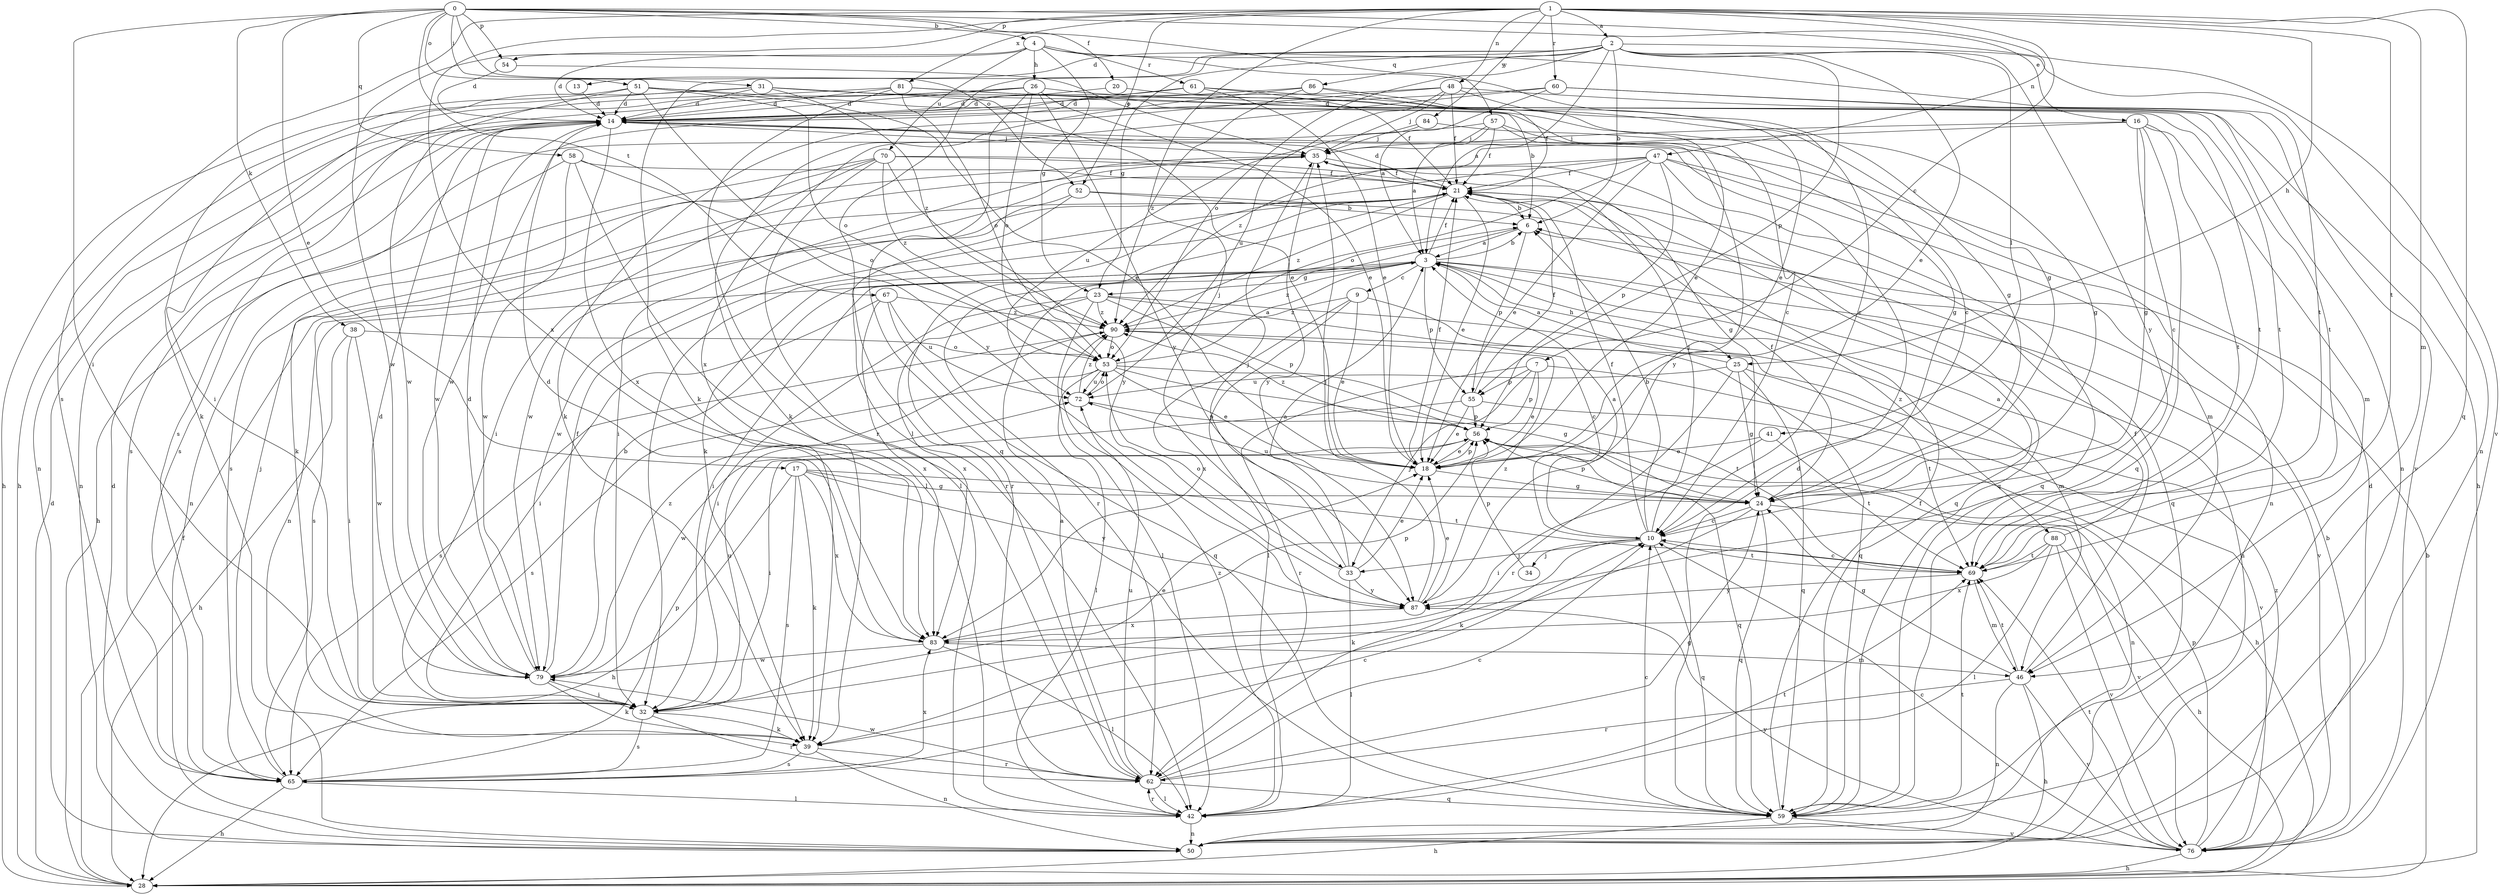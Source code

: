 strict digraph  {
0;
1;
2;
3;
4;
6;
7;
9;
10;
13;
14;
16;
17;
18;
20;
21;
23;
24;
25;
26;
28;
31;
32;
33;
34;
35;
38;
39;
41;
42;
46;
47;
48;
50;
51;
52;
53;
54;
55;
56;
57;
58;
59;
60;
61;
62;
65;
67;
69;
70;
72;
76;
79;
81;
83;
84;
86;
87;
88;
90;
0 -> 4  [label=b];
0 -> 16  [label=e];
0 -> 17  [label=e];
0 -> 20  [label=f];
0 -> 31  [label=i];
0 -> 32  [label=i];
0 -> 38  [label=k];
0 -> 51  [label=o];
0 -> 52  [label=o];
0 -> 54  [label=p];
0 -> 57  [label=q];
0 -> 58  [label=q];
0 -> 67  [label=t];
0 -> 76  [label=v];
1 -> 2  [label=a];
1 -> 7  [label=c];
1 -> 25  [label=h];
1 -> 33  [label=j];
1 -> 46  [label=m];
1 -> 47  [label=n];
1 -> 48  [label=n];
1 -> 52  [label=o];
1 -> 54  [label=p];
1 -> 59  [label=q];
1 -> 60  [label=r];
1 -> 65  [label=s];
1 -> 69  [label=t];
1 -> 81  [label=x];
1 -> 83  [label=x];
1 -> 84  [label=y];
2 -> 3  [label=a];
2 -> 6  [label=b];
2 -> 13  [label=d];
2 -> 18  [label=e];
2 -> 23  [label=g];
2 -> 39  [label=k];
2 -> 41  [label=l];
2 -> 42  [label=l];
2 -> 50  [label=n];
2 -> 53  [label=o];
2 -> 55  [label=p];
2 -> 86  [label=y];
2 -> 87  [label=y];
3 -> 6  [label=b];
3 -> 9  [label=c];
3 -> 21  [label=f];
3 -> 23  [label=g];
3 -> 25  [label=h];
3 -> 32  [label=i];
3 -> 50  [label=n];
3 -> 55  [label=p];
3 -> 65  [label=s];
3 -> 76  [label=v];
3 -> 88  [label=z];
3 -> 90  [label=z];
4 -> 14  [label=d];
4 -> 23  [label=g];
4 -> 24  [label=g];
4 -> 26  [label=h];
4 -> 61  [label=r];
4 -> 69  [label=t];
4 -> 70  [label=u];
4 -> 79  [label=w];
6 -> 3  [label=a];
6 -> 55  [label=p];
6 -> 62  [label=r];
7 -> 18  [label=e];
7 -> 33  [label=j];
7 -> 55  [label=p];
7 -> 56  [label=p];
7 -> 62  [label=r];
7 -> 76  [label=v];
9 -> 18  [label=e];
9 -> 42  [label=l];
9 -> 59  [label=q];
9 -> 83  [label=x];
9 -> 90  [label=z];
10 -> 3  [label=a];
10 -> 6  [label=b];
10 -> 21  [label=f];
10 -> 33  [label=j];
10 -> 34  [label=j];
10 -> 35  [label=j];
10 -> 39  [label=k];
10 -> 59  [label=q];
10 -> 69  [label=t];
13 -> 14  [label=d];
14 -> 35  [label=j];
14 -> 50  [label=n];
14 -> 65  [label=s];
14 -> 79  [label=w];
14 -> 83  [label=x];
16 -> 10  [label=c];
16 -> 24  [label=g];
16 -> 35  [label=j];
16 -> 46  [label=m];
16 -> 59  [label=q];
16 -> 69  [label=t];
16 -> 90  [label=z];
17 -> 24  [label=g];
17 -> 28  [label=h];
17 -> 39  [label=k];
17 -> 65  [label=s];
17 -> 69  [label=t];
17 -> 83  [label=x];
17 -> 87  [label=y];
18 -> 21  [label=f];
18 -> 24  [label=g];
18 -> 56  [label=p];
20 -> 14  [label=d];
20 -> 24  [label=g];
21 -> 6  [label=b];
21 -> 14  [label=d];
21 -> 18  [label=e];
21 -> 32  [label=i];
21 -> 50  [label=n];
21 -> 59  [label=q];
21 -> 62  [label=r];
21 -> 90  [label=z];
23 -> 10  [label=c];
23 -> 32  [label=i];
23 -> 42  [label=l];
23 -> 46  [label=m];
23 -> 56  [label=p];
23 -> 83  [label=x];
23 -> 90  [label=z];
24 -> 10  [label=c];
24 -> 21  [label=f];
24 -> 39  [label=k];
24 -> 56  [label=p];
24 -> 59  [label=q];
24 -> 72  [label=u];
24 -> 76  [label=v];
25 -> 3  [label=a];
25 -> 24  [label=g];
25 -> 59  [label=q];
25 -> 62  [label=r];
25 -> 69  [label=t];
25 -> 72  [label=u];
26 -> 14  [label=d];
26 -> 18  [label=e];
26 -> 28  [label=h];
26 -> 50  [label=n];
26 -> 53  [label=o];
26 -> 59  [label=q];
26 -> 69  [label=t];
26 -> 87  [label=y];
28 -> 6  [label=b];
28 -> 14  [label=d];
28 -> 21  [label=f];
31 -> 6  [label=b];
31 -> 14  [label=d];
31 -> 18  [label=e];
31 -> 28  [label=h];
31 -> 32  [label=i];
31 -> 69  [label=t];
31 -> 90  [label=z];
32 -> 14  [label=d];
32 -> 18  [label=e];
32 -> 39  [label=k];
32 -> 62  [label=r];
32 -> 65  [label=s];
32 -> 72  [label=u];
33 -> 3  [label=a];
33 -> 18  [label=e];
33 -> 35  [label=j];
33 -> 42  [label=l];
33 -> 53  [label=o];
33 -> 87  [label=y];
34 -> 56  [label=p];
35 -> 21  [label=f];
35 -> 32  [label=i];
35 -> 59  [label=q];
35 -> 65  [label=s];
35 -> 87  [label=y];
38 -> 28  [label=h];
38 -> 32  [label=i];
38 -> 53  [label=o];
38 -> 79  [label=w];
39 -> 50  [label=n];
39 -> 62  [label=r];
39 -> 65  [label=s];
41 -> 18  [label=e];
41 -> 32  [label=i];
41 -> 69  [label=t];
42 -> 50  [label=n];
42 -> 62  [label=r];
42 -> 69  [label=t];
42 -> 90  [label=z];
46 -> 21  [label=f];
46 -> 24  [label=g];
46 -> 28  [label=h];
46 -> 50  [label=n];
46 -> 62  [label=r];
46 -> 69  [label=t];
46 -> 76  [label=v];
47 -> 18  [label=e];
47 -> 21  [label=f];
47 -> 39  [label=k];
47 -> 46  [label=m];
47 -> 50  [label=n];
47 -> 53  [label=o];
47 -> 56  [label=p];
47 -> 59  [label=q];
47 -> 79  [label=w];
48 -> 14  [label=d];
48 -> 18  [label=e];
48 -> 21  [label=f];
48 -> 28  [label=h];
48 -> 35  [label=j];
48 -> 39  [label=k];
48 -> 72  [label=u];
50 -> 14  [label=d];
51 -> 10  [label=c];
51 -> 14  [label=d];
51 -> 18  [label=e];
51 -> 39  [label=k];
51 -> 53  [label=o];
51 -> 79  [label=w];
51 -> 87  [label=y];
52 -> 6  [label=b];
52 -> 59  [label=q];
52 -> 62  [label=r];
52 -> 79  [label=w];
53 -> 3  [label=a];
53 -> 18  [label=e];
53 -> 24  [label=g];
53 -> 42  [label=l];
53 -> 65  [label=s];
53 -> 69  [label=t];
53 -> 72  [label=u];
54 -> 14  [label=d];
54 -> 35  [label=j];
55 -> 18  [label=e];
55 -> 21  [label=f];
55 -> 28  [label=h];
55 -> 56  [label=p];
55 -> 79  [label=w];
56 -> 18  [label=e];
56 -> 32  [label=i];
56 -> 50  [label=n];
56 -> 59  [label=q];
56 -> 90  [label=z];
57 -> 3  [label=a];
57 -> 21  [label=f];
57 -> 24  [label=g];
57 -> 35  [label=j];
57 -> 65  [label=s];
57 -> 87  [label=y];
58 -> 21  [label=f];
58 -> 28  [label=h];
58 -> 42  [label=l];
58 -> 53  [label=o];
58 -> 79  [label=w];
59 -> 10  [label=c];
59 -> 14  [label=d];
59 -> 21  [label=f];
59 -> 28  [label=h];
59 -> 69  [label=t];
59 -> 76  [label=v];
60 -> 3  [label=a];
60 -> 14  [label=d];
60 -> 50  [label=n];
60 -> 76  [label=v];
60 -> 83  [label=x];
61 -> 10  [label=c];
61 -> 14  [label=d];
61 -> 18  [label=e];
61 -> 21  [label=f];
61 -> 79  [label=w];
62 -> 3  [label=a];
62 -> 10  [label=c];
62 -> 24  [label=g];
62 -> 42  [label=l];
62 -> 59  [label=q];
62 -> 72  [label=u];
62 -> 79  [label=w];
65 -> 10  [label=c];
65 -> 28  [label=h];
65 -> 35  [label=j];
65 -> 42  [label=l];
65 -> 56  [label=p];
65 -> 83  [label=x];
67 -> 32  [label=i];
67 -> 59  [label=q];
67 -> 72  [label=u];
67 -> 83  [label=x];
67 -> 90  [label=z];
69 -> 10  [label=c];
69 -> 46  [label=m];
69 -> 87  [label=y];
70 -> 21  [label=f];
70 -> 24  [label=g];
70 -> 32  [label=i];
70 -> 39  [label=k];
70 -> 42  [label=l];
70 -> 50  [label=n];
70 -> 87  [label=y];
70 -> 90  [label=z];
72 -> 53  [label=o];
72 -> 56  [label=p];
72 -> 90  [label=z];
76 -> 6  [label=b];
76 -> 10  [label=c];
76 -> 14  [label=d];
76 -> 28  [label=h];
76 -> 56  [label=p];
76 -> 69  [label=t];
76 -> 87  [label=y];
76 -> 90  [label=z];
79 -> 6  [label=b];
79 -> 14  [label=d];
79 -> 21  [label=f];
79 -> 32  [label=i];
79 -> 39  [label=k];
79 -> 90  [label=z];
81 -> 10  [label=c];
81 -> 14  [label=d];
81 -> 18  [label=e];
81 -> 53  [label=o];
81 -> 62  [label=r];
81 -> 65  [label=s];
83 -> 14  [label=d];
83 -> 42  [label=l];
83 -> 46  [label=m];
83 -> 56  [label=p];
83 -> 79  [label=w];
84 -> 24  [label=g];
84 -> 35  [label=j];
84 -> 72  [label=u];
86 -> 14  [label=d];
86 -> 21  [label=f];
86 -> 39  [label=k];
86 -> 69  [label=t];
86 -> 90  [label=z];
87 -> 18  [label=e];
87 -> 35  [label=j];
87 -> 83  [label=x];
87 -> 90  [label=z];
88 -> 3  [label=a];
88 -> 28  [label=h];
88 -> 42  [label=l];
88 -> 69  [label=t];
88 -> 76  [label=v];
88 -> 83  [label=x];
90 -> 53  [label=o];
90 -> 65  [label=s];
}
